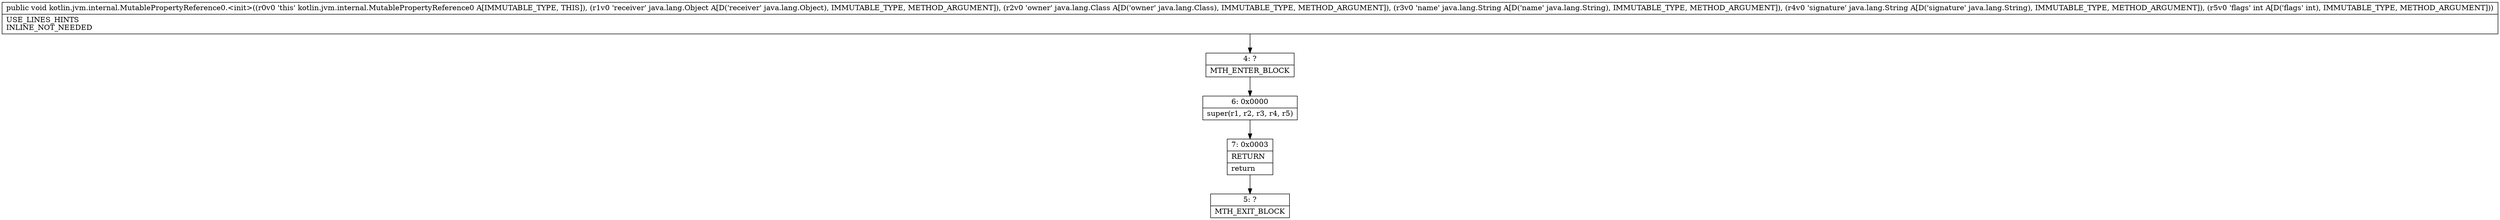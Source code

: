 digraph "CFG forkotlin.jvm.internal.MutablePropertyReference0.\<init\>(Ljava\/lang\/Object;Ljava\/lang\/Class;Ljava\/lang\/String;Ljava\/lang\/String;I)V" {
Node_4 [shape=record,label="{4\:\ ?|MTH_ENTER_BLOCK\l}"];
Node_6 [shape=record,label="{6\:\ 0x0000|super(r1, r2, r3, r4, r5)\l}"];
Node_7 [shape=record,label="{7\:\ 0x0003|RETURN\l|return\l}"];
Node_5 [shape=record,label="{5\:\ ?|MTH_EXIT_BLOCK\l}"];
MethodNode[shape=record,label="{public void kotlin.jvm.internal.MutablePropertyReference0.\<init\>((r0v0 'this' kotlin.jvm.internal.MutablePropertyReference0 A[IMMUTABLE_TYPE, THIS]), (r1v0 'receiver' java.lang.Object A[D('receiver' java.lang.Object), IMMUTABLE_TYPE, METHOD_ARGUMENT]), (r2v0 'owner' java.lang.Class A[D('owner' java.lang.Class), IMMUTABLE_TYPE, METHOD_ARGUMENT]), (r3v0 'name' java.lang.String A[D('name' java.lang.String), IMMUTABLE_TYPE, METHOD_ARGUMENT]), (r4v0 'signature' java.lang.String A[D('signature' java.lang.String), IMMUTABLE_TYPE, METHOD_ARGUMENT]), (r5v0 'flags' int A[D('flags' int), IMMUTABLE_TYPE, METHOD_ARGUMENT]))  | USE_LINES_HINTS\lINLINE_NOT_NEEDED\l}"];
MethodNode -> Node_4;Node_4 -> Node_6;
Node_6 -> Node_7;
Node_7 -> Node_5;
}

